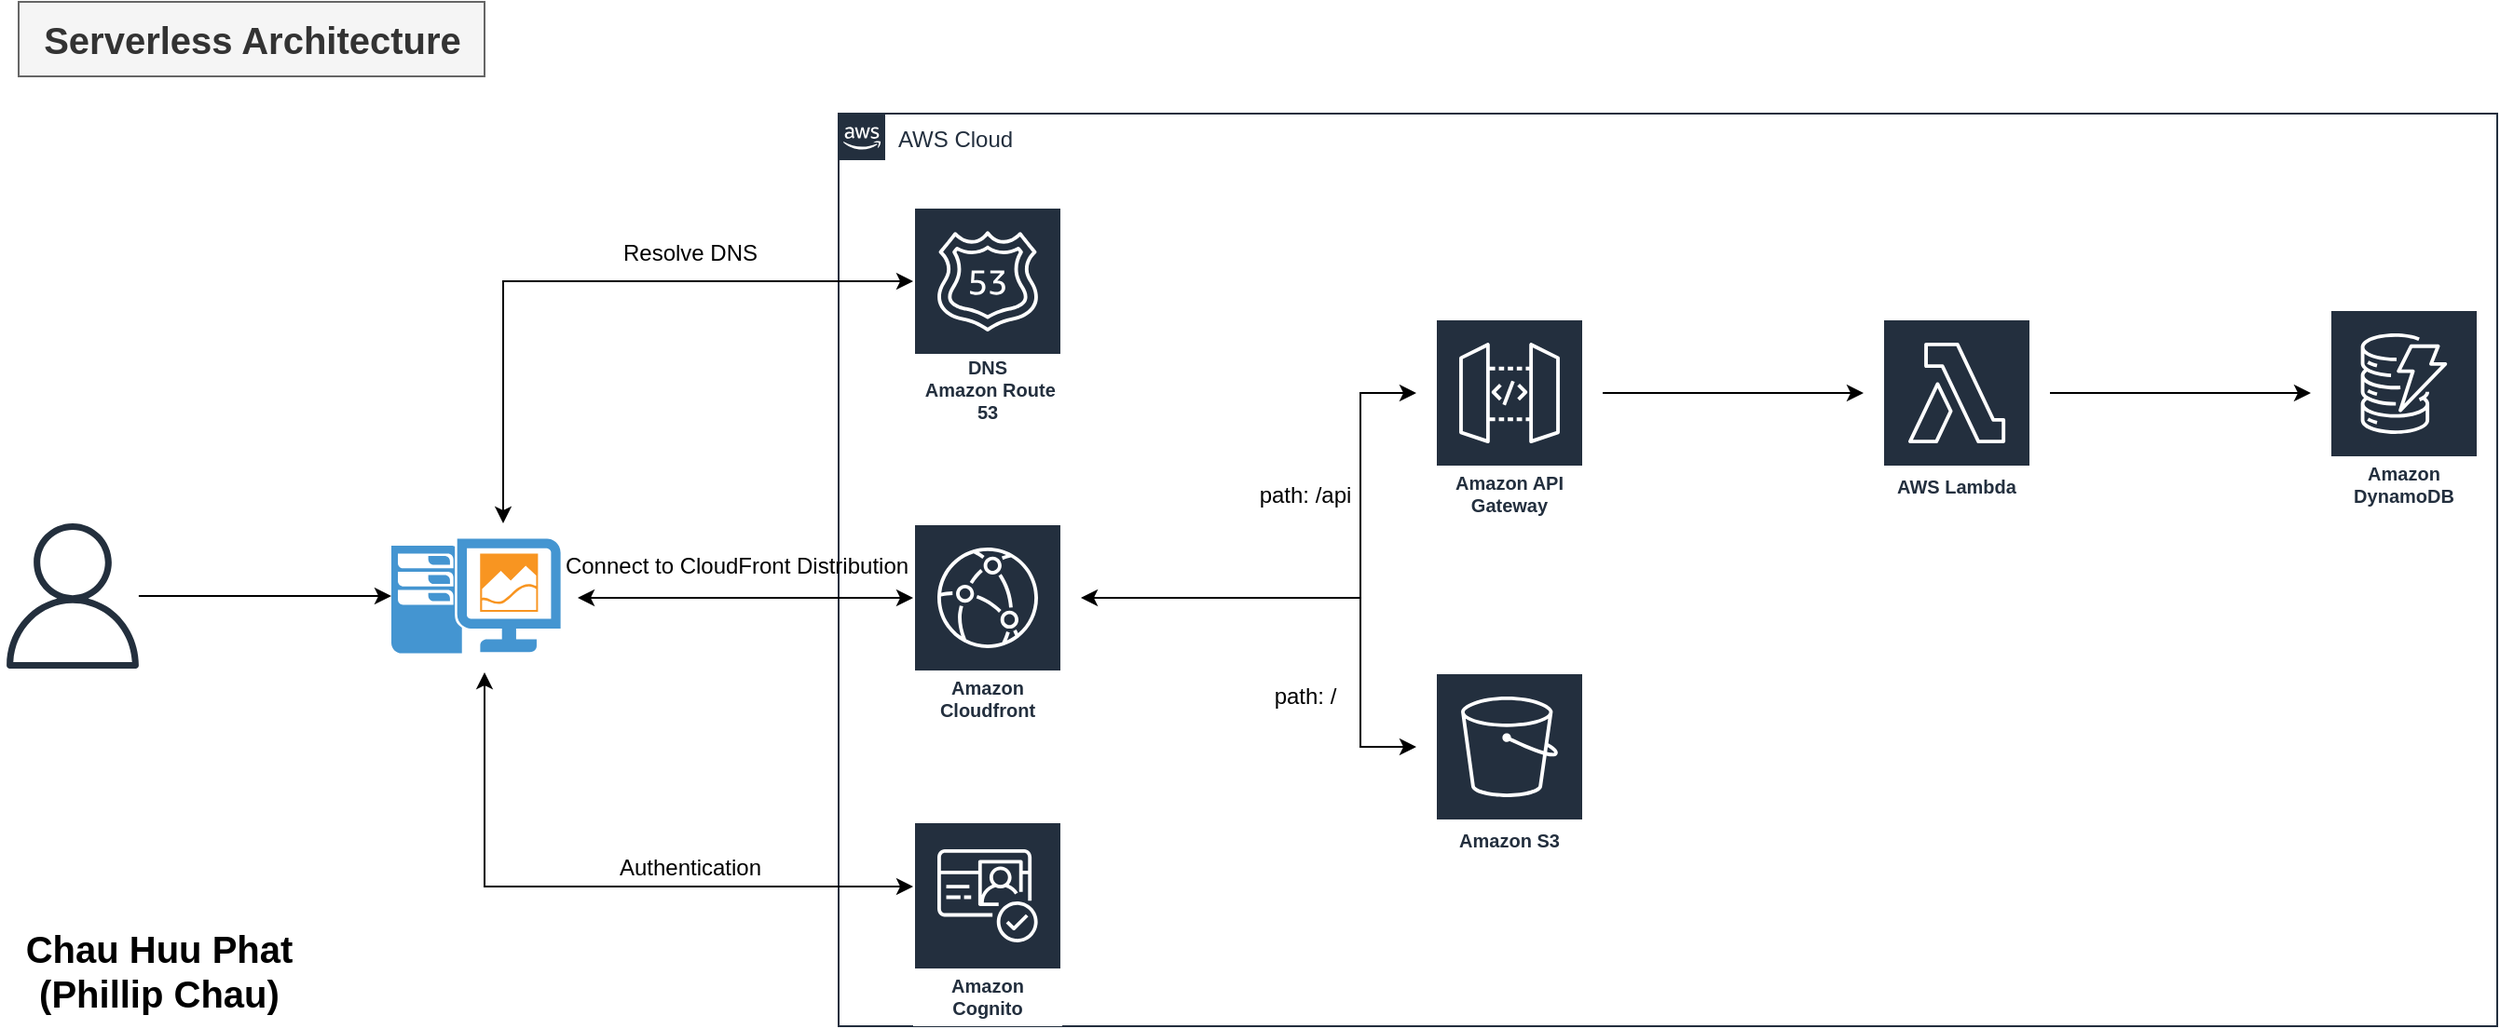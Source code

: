 <mxfile version="23.1.1" type="device">
  <diagram name="Page-1" id="bk8405Xq4WxsIvOCix3Z">
    <mxGraphModel dx="3860" dy="1209" grid="1" gridSize="10" guides="1" tooltips="1" connect="1" arrows="1" fold="1" page="1" pageScale="1" pageWidth="1654" pageHeight="1169" math="0" shadow="0">
      <root>
        <mxCell id="0" />
        <mxCell id="1" parent="0" />
        <mxCell id="l7UOVY1AqXZ824oUz1Hl-1" value="AWS Cloud" style="points=[[0,0],[0.25,0],[0.5,0],[0.75,0],[1,0],[1,0.25],[1,0.5],[1,0.75],[1,1],[0.75,1],[0.5,1],[0.25,1],[0,1],[0,0.75],[0,0.5],[0,0.25]];outlineConnect=0;gradientColor=none;html=1;whiteSpace=wrap;fontSize=12;fontStyle=0;container=1;pointerEvents=0;collapsible=0;recursiveResize=0;shape=mxgraph.aws4.group;grIcon=mxgraph.aws4.group_aws_cloud_alt;strokeColor=#232F3E;fillColor=none;verticalAlign=top;align=left;spacingLeft=30;fontColor=#232F3E;dashed=0;movable=1;resizable=1;rotatable=1;deletable=1;editable=1;locked=0;connectable=1;" parent="1" vertex="1">
          <mxGeometry x="-1110" y="350" width="890" height="490" as="geometry" />
        </mxCell>
        <mxCell id="l7UOVY1AqXZ824oUz1Hl-4" value="DNS &lt;br&gt;&amp;nbsp;Amazon Route 53" style="sketch=0;outlineConnect=0;fontColor=#232F3E;gradientColor=none;strokeColor=#ffffff;fillColor=#232F3E;dashed=0;verticalLabelPosition=middle;verticalAlign=bottom;align=center;html=1;whiteSpace=wrap;fontSize=10;fontStyle=1;spacing=3;shape=mxgraph.aws4.productIcon;prIcon=mxgraph.aws4.route_53;" parent="l7UOVY1AqXZ824oUz1Hl-1" vertex="1">
          <mxGeometry x="40" y="50" width="80" height="120" as="geometry" />
        </mxCell>
        <mxCell id="l7UOVY1AqXZ824oUz1Hl-6" value="Amazon Cognito" style="sketch=0;outlineConnect=0;fontColor=#232F3E;gradientColor=none;strokeColor=#ffffff;fillColor=#232F3E;dashed=0;verticalLabelPosition=middle;verticalAlign=bottom;align=center;html=1;whiteSpace=wrap;fontSize=10;fontStyle=1;spacing=3;shape=mxgraph.aws4.productIcon;prIcon=mxgraph.aws4.cognito;" parent="l7UOVY1AqXZ824oUz1Hl-1" vertex="1">
          <mxGeometry x="40" y="380" width="80" height="110" as="geometry" />
        </mxCell>
        <mxCell id="l7UOVY1AqXZ824oUz1Hl-7" value="AWS Lambda" style="sketch=0;outlineConnect=0;fontColor=#232F3E;gradientColor=none;strokeColor=#ffffff;fillColor=#232F3E;dashed=0;verticalLabelPosition=middle;verticalAlign=bottom;align=center;html=1;whiteSpace=wrap;fontSize=10;fontStyle=1;spacing=3;shape=mxgraph.aws4.productIcon;prIcon=mxgraph.aws4.lambda;" parent="l7UOVY1AqXZ824oUz1Hl-1" vertex="1">
          <mxGeometry x="560" y="110" width="80" height="100" as="geometry" />
        </mxCell>
        <mxCell id="l7UOVY1AqXZ824oUz1Hl-8" value="Amazon S3" style="sketch=0;outlineConnect=0;fontColor=#232F3E;gradientColor=none;strokeColor=#ffffff;fillColor=#232F3E;dashed=0;verticalLabelPosition=middle;verticalAlign=bottom;align=center;html=1;whiteSpace=wrap;fontSize=10;fontStyle=1;spacing=3;shape=mxgraph.aws4.productIcon;prIcon=mxgraph.aws4.s3;" parent="l7UOVY1AqXZ824oUz1Hl-1" vertex="1">
          <mxGeometry x="320" y="300" width="80" height="100" as="geometry" />
        </mxCell>
        <mxCell id="l7UOVY1AqXZ824oUz1Hl-9" value="Amazon API Gateway" style="sketch=0;outlineConnect=0;fontColor=#232F3E;gradientColor=none;strokeColor=#ffffff;fillColor=#232F3E;dashed=0;verticalLabelPosition=middle;verticalAlign=bottom;align=center;html=1;whiteSpace=wrap;fontSize=10;fontStyle=1;spacing=3;shape=mxgraph.aws4.productIcon;prIcon=mxgraph.aws4.api_gateway;" parent="l7UOVY1AqXZ824oUz1Hl-1" vertex="1">
          <mxGeometry x="320" y="110" width="80" height="110" as="geometry" />
        </mxCell>
        <mxCell id="l7UOVY1AqXZ824oUz1Hl-10" value="Amazon DynamoDB" style="sketch=0;outlineConnect=0;fontColor=#232F3E;gradientColor=none;strokeColor=#ffffff;fillColor=#232F3E;dashed=0;verticalLabelPosition=middle;verticalAlign=bottom;align=center;html=1;whiteSpace=wrap;fontSize=10;fontStyle=1;spacing=3;shape=mxgraph.aws4.productIcon;prIcon=mxgraph.aws4.dynamodb;" parent="l7UOVY1AqXZ824oUz1Hl-1" vertex="1">
          <mxGeometry x="800" y="105" width="80" height="110" as="geometry" />
        </mxCell>
        <mxCell id="l7UOVY1AqXZ824oUz1Hl-5" value="Amazon Cloudfront" style="sketch=0;outlineConnect=0;fontColor=#232F3E;gradientColor=none;strokeColor=#ffffff;fillColor=#232F3E;dashed=0;verticalLabelPosition=middle;verticalAlign=bottom;align=center;html=1;whiteSpace=wrap;fontSize=10;fontStyle=1;spacing=3;shape=mxgraph.aws4.productIcon;prIcon=mxgraph.aws4.cloudfront;" parent="l7UOVY1AqXZ824oUz1Hl-1" vertex="1">
          <mxGeometry x="40" y="220" width="80" height="110" as="geometry" />
        </mxCell>
        <mxCell id="l7UOVY1AqXZ824oUz1Hl-2" value="" style="sketch=0;outlineConnect=0;fontColor=#232F3E;gradientColor=none;fillColor=#232F3D;strokeColor=none;dashed=0;verticalLabelPosition=bottom;verticalAlign=top;align=center;html=1;fontSize=12;fontStyle=0;aspect=fixed;pointerEvents=1;shape=mxgraph.aws4.user;" parent="1" vertex="1">
          <mxGeometry x="-1560" y="570" width="78" height="78" as="geometry" />
        </mxCell>
        <mxCell id="l7UOVY1AqXZ824oUz1Hl-3" value="" style="shadow=0;dashed=0;html=1;strokeColor=none;fillColor=#4495D1;labelPosition=center;verticalLabelPosition=bottom;verticalAlign=top;align=center;outlineConnect=0;shape=mxgraph.veeam.one_client;" parent="1" vertex="1">
          <mxGeometry x="-1350" y="578.2" width="90.8" height="61.6" as="geometry" />
        </mxCell>
        <mxCell id="l7UOVY1AqXZ824oUz1Hl-11" value="" style="endArrow=classic;html=1;rounded=0;" parent="1" source="l7UOVY1AqXZ824oUz1Hl-2" target="l7UOVY1AqXZ824oUz1Hl-3" edge="1">
          <mxGeometry width="50" height="50" relative="1" as="geometry">
            <mxPoint x="-860" y="630" as="sourcePoint" />
            <mxPoint x="-810" y="580" as="targetPoint" />
          </mxGeometry>
        </mxCell>
        <mxCell id="l7UOVY1AqXZ824oUz1Hl-12" value="" style="endArrow=classic;startArrow=classic;html=1;rounded=0;" parent="1" edge="1">
          <mxGeometry width="50" height="50" relative="1" as="geometry">
            <mxPoint x="-1290" y="570" as="sourcePoint" />
            <mxPoint x="-1070" y="440" as="targetPoint" />
            <Array as="points">
              <mxPoint x="-1290" y="440" />
            </Array>
          </mxGeometry>
        </mxCell>
        <mxCell id="l7UOVY1AqXZ824oUz1Hl-14" value="" style="endArrow=classic;startArrow=classic;html=1;rounded=0;" parent="1" edge="1">
          <mxGeometry width="50" height="50" relative="1" as="geometry">
            <mxPoint x="-1250" y="610" as="sourcePoint" />
            <mxPoint x="-1070" y="610" as="targetPoint" />
          </mxGeometry>
        </mxCell>
        <mxCell id="l7UOVY1AqXZ824oUz1Hl-15" value="" style="endArrow=classic;startArrow=classic;html=1;rounded=0;" parent="1" edge="1">
          <mxGeometry width="50" height="50" relative="1" as="geometry">
            <mxPoint x="-1070" y="765" as="sourcePoint" />
            <mxPoint x="-1300" y="650" as="targetPoint" />
            <Array as="points">
              <mxPoint x="-1300" y="765" />
            </Array>
          </mxGeometry>
        </mxCell>
        <mxCell id="l7UOVY1AqXZ824oUz1Hl-16" value="Resolve DNS" style="text;html=1;align=center;verticalAlign=middle;resizable=0;points=[];autosize=1;strokeColor=none;fillColor=none;" parent="1" vertex="1">
          <mxGeometry x="-1240" y="410" width="100" height="30" as="geometry" />
        </mxCell>
        <mxCell id="l7UOVY1AqXZ824oUz1Hl-17" value="Connect to CloudFront Distribution" style="text;html=1;align=center;verticalAlign=middle;resizable=0;points=[];autosize=1;strokeColor=none;fillColor=none;" parent="1" vertex="1">
          <mxGeometry x="-1270" y="578.2" width="210" height="30" as="geometry" />
        </mxCell>
        <mxCell id="l7UOVY1AqXZ824oUz1Hl-18" value="Authentication" style="text;html=1;align=center;verticalAlign=middle;resizable=0;points=[];autosize=1;strokeColor=none;fillColor=none;" parent="1" vertex="1">
          <mxGeometry x="-1240" y="740" width="100" height="30" as="geometry" />
        </mxCell>
        <mxCell id="l7UOVY1AqXZ824oUz1Hl-20" value="" style="endArrow=classic;startArrow=classic;html=1;rounded=0;" parent="1" edge="1">
          <mxGeometry width="50" height="50" relative="1" as="geometry">
            <mxPoint x="-980" y="610" as="sourcePoint" />
            <mxPoint x="-800" y="500" as="targetPoint" />
            <Array as="points">
              <mxPoint x="-830" y="610" />
              <mxPoint x="-830" y="500" />
            </Array>
          </mxGeometry>
        </mxCell>
        <mxCell id="l7UOVY1AqXZ824oUz1Hl-22" value="" style="endArrow=classic;html=1;rounded=0;" parent="1" edge="1">
          <mxGeometry width="50" height="50" relative="1" as="geometry">
            <mxPoint x="-830" y="610" as="sourcePoint" />
            <mxPoint x="-800" y="690" as="targetPoint" />
            <Array as="points">
              <mxPoint x="-830" y="610" />
              <mxPoint x="-830" y="690" />
            </Array>
          </mxGeometry>
        </mxCell>
        <mxCell id="l7UOVY1AqXZ824oUz1Hl-23" value="path: /api" style="text;html=1;align=center;verticalAlign=middle;resizable=0;points=[];autosize=1;strokeColor=none;fillColor=none;" parent="1" vertex="1">
          <mxGeometry x="-895" y="540" width="70" height="30" as="geometry" />
        </mxCell>
        <mxCell id="l7UOVY1AqXZ824oUz1Hl-24" value="path: /" style="text;html=1;align=center;verticalAlign=middle;resizable=0;points=[];autosize=1;strokeColor=none;fillColor=none;" parent="1" vertex="1">
          <mxGeometry x="-890" y="648" width="60" height="30" as="geometry" />
        </mxCell>
        <mxCell id="l7UOVY1AqXZ824oUz1Hl-26" value="" style="endArrow=classic;html=1;rounded=0;" parent="1" edge="1">
          <mxGeometry width="50" height="50" relative="1" as="geometry">
            <mxPoint x="-700" y="500" as="sourcePoint" />
            <mxPoint x="-560" y="500" as="targetPoint" />
          </mxGeometry>
        </mxCell>
        <mxCell id="l7UOVY1AqXZ824oUz1Hl-28" value="" style="endArrow=classic;html=1;rounded=0;" parent="1" edge="1">
          <mxGeometry width="50" height="50" relative="1" as="geometry">
            <mxPoint x="-460" y="500" as="sourcePoint" />
            <mxPoint x="-320" y="500" as="targetPoint" />
          </mxGeometry>
        </mxCell>
        <mxCell id="J9EUw5Y67qE4LBxg6LF6-1" value="&lt;font style=&quot;font-size: 20px;&quot;&gt;&lt;b&gt;Chau Huu Phat&lt;br&gt;(Phillip Chau)&lt;/b&gt;&lt;/font&gt;" style="text;html=1;align=center;verticalAlign=middle;resizable=0;points=[];autosize=1;strokeColor=none;fillColor=none;" vertex="1" parent="1">
          <mxGeometry x="-1560" y="780" width="170" height="60" as="geometry" />
        </mxCell>
        <mxCell id="J9EUw5Y67qE4LBxg6LF6-2" value="&lt;span style=&quot;font-size: 20px;&quot;&gt;&lt;b&gt;Serverless Architecture&lt;/b&gt;&lt;/span&gt;" style="text;html=1;align=center;verticalAlign=middle;resizable=0;points=[];autosize=1;strokeColor=#666666;fillColor=#f5f5f5;fontColor=#333333;" vertex="1" parent="1">
          <mxGeometry x="-1550" y="290" width="250" height="40" as="geometry" />
        </mxCell>
      </root>
    </mxGraphModel>
  </diagram>
</mxfile>
